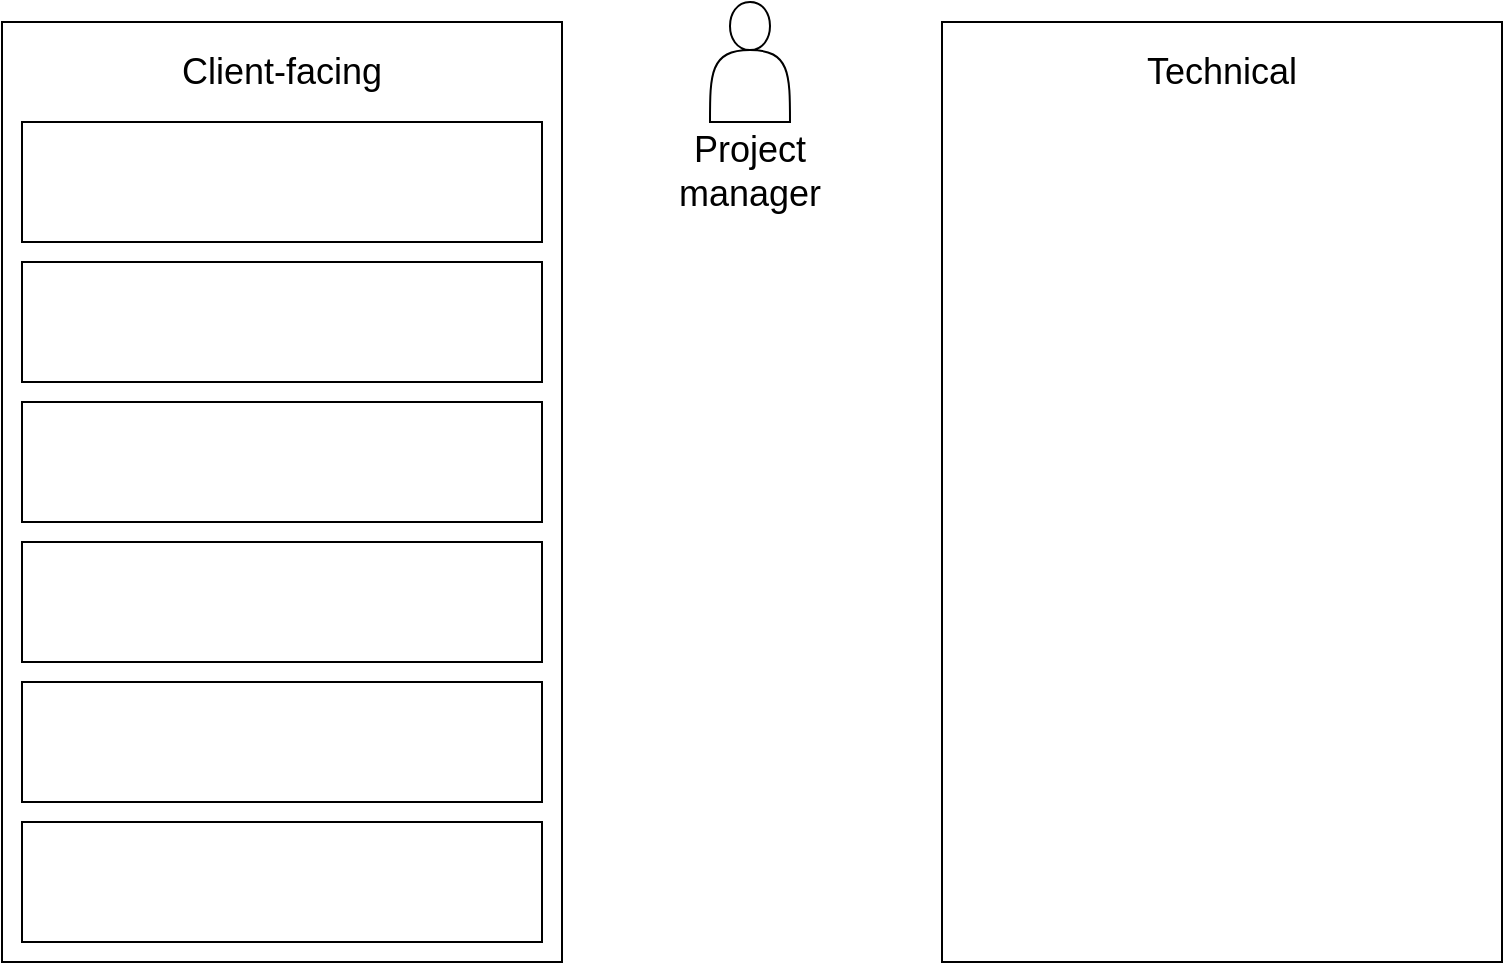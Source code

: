 <mxfile version="20.7.4" type="github">
  <diagram id="y2CvP6GonxeoeTeIEjBP" name="Page-1">
    <mxGraphModel dx="2003" dy="1111" grid="1" gridSize="10" guides="1" tooltips="1" connect="1" arrows="1" fold="1" page="1" pageScale="1" pageWidth="827" pageHeight="1169" math="0" shadow="0">
      <root>
        <mxCell id="0" />
        <mxCell id="1" parent="0" />
        <mxCell id="nW5VyZYwAFcputkdOKiJ-1" value="" style="rounded=0;whiteSpace=wrap;html=1;" vertex="1" parent="1">
          <mxGeometry x="40" y="40" width="280" height="470" as="geometry" />
        </mxCell>
        <mxCell id="nW5VyZYwAFcputkdOKiJ-2" value="" style="rounded=0;whiteSpace=wrap;html=1;" vertex="1" parent="1">
          <mxGeometry x="510" y="40" width="280" height="470" as="geometry" />
        </mxCell>
        <mxCell id="nW5VyZYwAFcputkdOKiJ-3" value="&lt;font style=&quot;font-size: 18px;&quot;&gt;Client-facing&lt;/font&gt;" style="text;html=1;strokeColor=none;fillColor=none;align=center;verticalAlign=middle;whiteSpace=wrap;rounded=0;" vertex="1" parent="1">
          <mxGeometry x="115" y="50" width="130" height="30" as="geometry" />
        </mxCell>
        <mxCell id="nW5VyZYwAFcputkdOKiJ-4" value="&lt;span style=&quot;font-size: 18px;&quot;&gt;Technical&lt;/span&gt;" style="text;html=1;strokeColor=none;fillColor=none;align=center;verticalAlign=middle;whiteSpace=wrap;rounded=0;" vertex="1" parent="1">
          <mxGeometry x="585" y="50" width="130" height="30" as="geometry" />
        </mxCell>
        <mxCell id="nW5VyZYwAFcputkdOKiJ-5" value="" style="rounded=0;whiteSpace=wrap;html=1;fontSize=18;" vertex="1" parent="1">
          <mxGeometry x="50" y="90" width="260" height="60" as="geometry" />
        </mxCell>
        <mxCell id="nW5VyZYwAFcputkdOKiJ-6" value="" style="shape=actor;whiteSpace=wrap;html=1;fontSize=18;" vertex="1" parent="1">
          <mxGeometry x="394" y="30" width="40" height="60" as="geometry" />
        </mxCell>
        <mxCell id="nW5VyZYwAFcputkdOKiJ-9" value="&lt;font style=&quot;font-size: 18px;&quot;&gt;Project manager&lt;/font&gt;" style="text;html=1;strokeColor=none;fillColor=none;align=center;verticalAlign=middle;whiteSpace=wrap;rounded=0;" vertex="1" parent="1">
          <mxGeometry x="349" y="100" width="130" height="30" as="geometry" />
        </mxCell>
        <mxCell id="nW5VyZYwAFcputkdOKiJ-10" value="" style="rounded=0;whiteSpace=wrap;html=1;fontSize=18;" vertex="1" parent="1">
          <mxGeometry x="50" y="160" width="260" height="60" as="geometry" />
        </mxCell>
        <mxCell id="nW5VyZYwAFcputkdOKiJ-11" value="" style="rounded=0;whiteSpace=wrap;html=1;fontSize=18;" vertex="1" parent="1">
          <mxGeometry x="50" y="230" width="260" height="60" as="geometry" />
        </mxCell>
        <mxCell id="nW5VyZYwAFcputkdOKiJ-12" value="" style="rounded=0;whiteSpace=wrap;html=1;fontSize=18;" vertex="1" parent="1">
          <mxGeometry x="50" y="300" width="260" height="60" as="geometry" />
        </mxCell>
        <mxCell id="nW5VyZYwAFcputkdOKiJ-13" value="" style="rounded=0;whiteSpace=wrap;html=1;fontSize=18;" vertex="1" parent="1">
          <mxGeometry x="50" y="370" width="260" height="60" as="geometry" />
        </mxCell>
        <mxCell id="nW5VyZYwAFcputkdOKiJ-14" value="" style="rounded=0;whiteSpace=wrap;html=1;fontSize=18;" vertex="1" parent="1">
          <mxGeometry x="50" y="440" width="260" height="60" as="geometry" />
        </mxCell>
      </root>
    </mxGraphModel>
  </diagram>
</mxfile>
